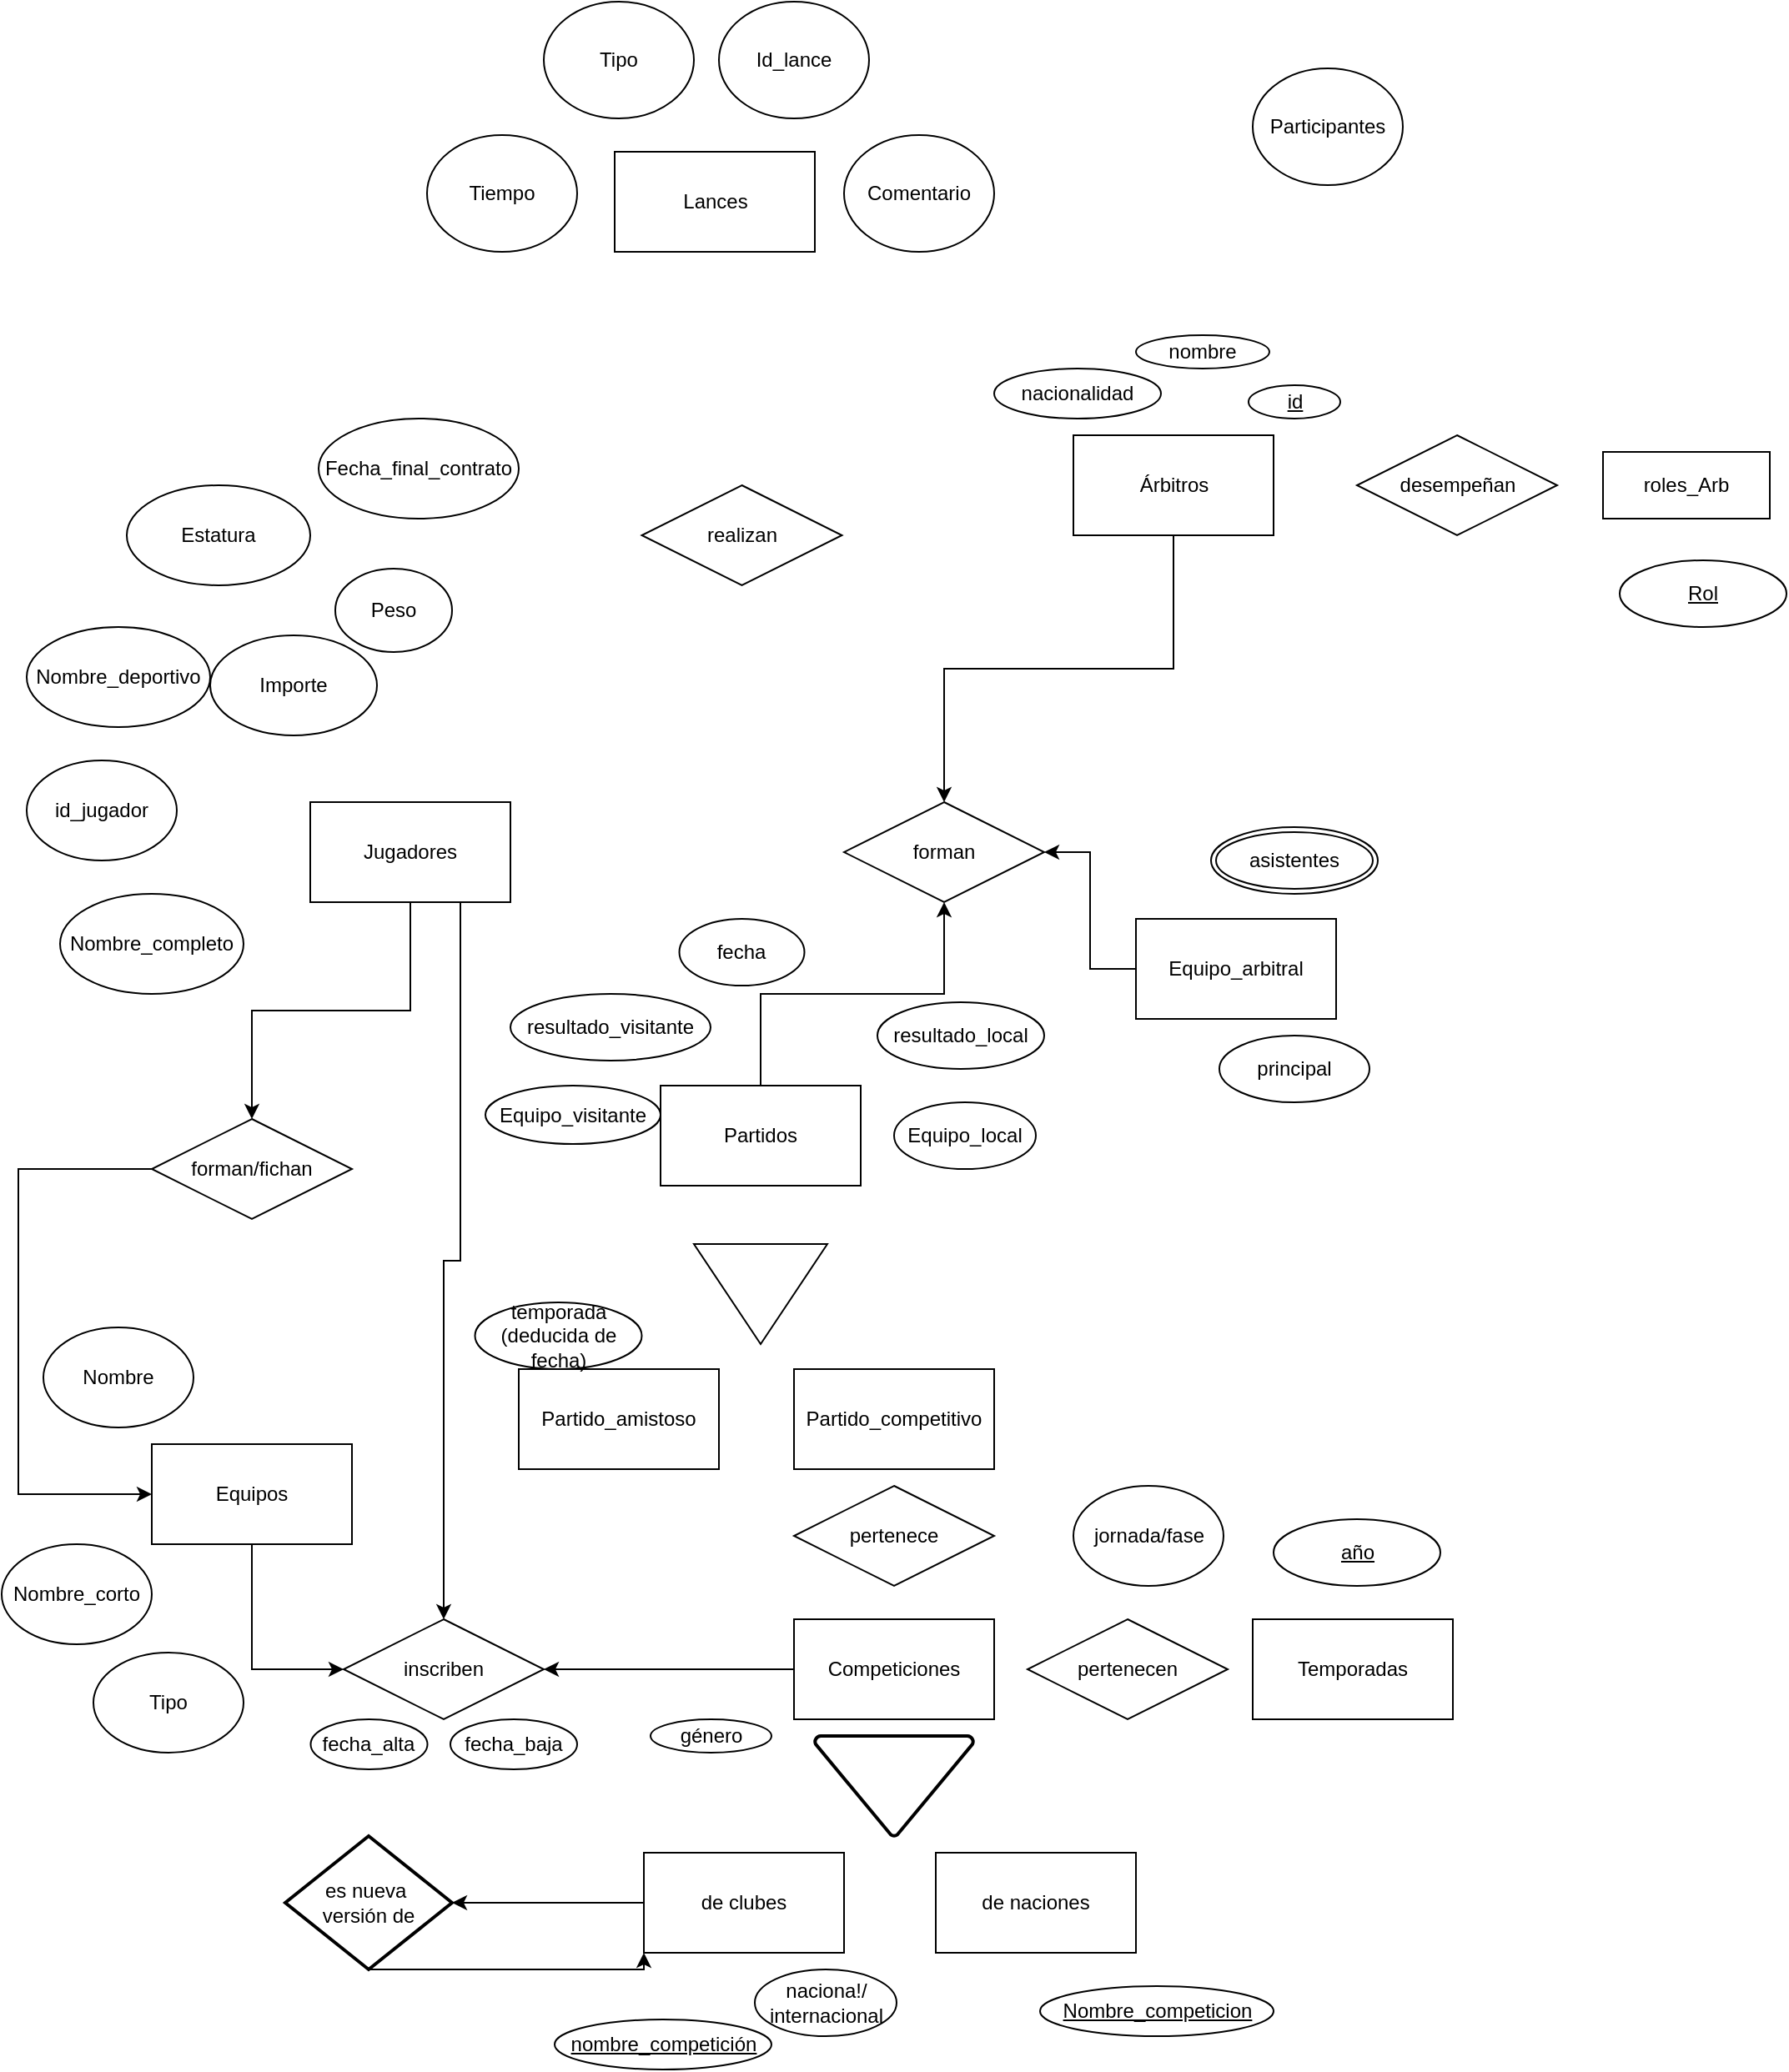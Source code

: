 <mxfile version="25.0.1" pages="2">
  <diagram id="R2lEEEUBdFMjLlhIrx00" name="Page-1">
    <mxGraphModel dx="774" dy="3295" grid="1" gridSize="10" guides="1" tooltips="1" connect="1" arrows="1" fold="1" page="1" pageScale="1" pageWidth="850" pageHeight="1100" math="0" shadow="0" extFonts="Permanent Marker^https://fonts.googleapis.com/css?family=Permanent+Marker">
      <root>
        <mxCell id="0" />
        <mxCell id="1" parent="0" />
        <mxCell id="Gta5DQi-riPikVPDDbvj-13" style="edgeStyle=orthogonalEdgeStyle;rounded=0;orthogonalLoop=1;jettySize=auto;html=1;entryX=0.5;entryY=1;entryDx=0;entryDy=0;" edge="1" parent="1" source="04urakdWcX9fBKobl6bI-1" target="YFh-IGeQEtQM-p5CWIq_-23">
          <mxGeometry relative="1" as="geometry" />
        </mxCell>
        <mxCell id="04urakdWcX9fBKobl6bI-1" value="Partidos" style="rounded=0;whiteSpace=wrap;html=1;" parent="1" vertex="1">
          <mxGeometry x="395" y="-600" width="120" height="60" as="geometry" />
        </mxCell>
        <mxCell id="04urakdWcX9fBKobl6bI-2" value="Equipos" style="rounded=0;whiteSpace=wrap;html=1;" parent="1" vertex="1">
          <mxGeometry x="90" y="-385" width="120" height="60" as="geometry" />
        </mxCell>
        <mxCell id="04urakdWcX9fBKobl6bI-4" value="Equipo_local" style="ellipse;whiteSpace=wrap;html=1;" parent="1" vertex="1">
          <mxGeometry x="535" y="-590" width="85" height="40" as="geometry" />
        </mxCell>
        <mxCell id="04urakdWcX9fBKobl6bI-5" value="Equipo_visitante" style="ellipse;whiteSpace=wrap;html=1;" parent="1" vertex="1">
          <mxGeometry x="290" y="-600" width="105" height="35" as="geometry" />
        </mxCell>
        <mxCell id="04urakdWcX9fBKobl6bI-6" value="Nombre" style="ellipse;whiteSpace=wrap;html=1;" parent="1" vertex="1">
          <mxGeometry x="25" y="-455" width="90" height="60" as="geometry" />
        </mxCell>
        <mxCell id="04urakdWcX9fBKobl6bI-7" value="Nombre_corto" style="ellipse;whiteSpace=wrap;html=1;" parent="1" vertex="1">
          <mxGeometry y="-325" width="90" height="60" as="geometry" />
        </mxCell>
        <mxCell id="04urakdWcX9fBKobl6bI-8" value="Tipo" style="ellipse;whiteSpace=wrap;html=1;" parent="1" vertex="1">
          <mxGeometry x="55" y="-260" width="90" height="60" as="geometry" />
        </mxCell>
        <mxCell id="Gta5DQi-riPikVPDDbvj-16" style="edgeStyle=orthogonalEdgeStyle;rounded=0;orthogonalLoop=1;jettySize=auto;html=1;exitX=0;exitY=0.5;exitDx=0;exitDy=0;entryX=1;entryY=0.5;entryDx=0;entryDy=0;" edge="1" parent="1" source="04urakdWcX9fBKobl6bI-9" target="Gta5DQi-riPikVPDDbvj-10">
          <mxGeometry relative="1" as="geometry" />
        </mxCell>
        <mxCell id="04urakdWcX9fBKobl6bI-9" value="Competiciones" style="rounded=0;whiteSpace=wrap;html=1;" parent="1" vertex="1">
          <mxGeometry x="475" y="-280" width="120" height="60" as="geometry" />
        </mxCell>
        <mxCell id="04urakdWcX9fBKobl6bI-11" value="Temporadas" style="rounded=0;whiteSpace=wrap;html=1;" parent="1" vertex="1">
          <mxGeometry x="750" y="-280" width="120" height="60" as="geometry" />
        </mxCell>
        <mxCell id="04urakdWcX9fBKobl6bI-12" value="Participantes" style="ellipse;whiteSpace=wrap;html=1;" parent="1" vertex="1">
          <mxGeometry x="750" y="-1210" width="90" height="70" as="geometry" />
        </mxCell>
        <mxCell id="Gta5DQi-riPikVPDDbvj-1" style="edgeStyle=orthogonalEdgeStyle;rounded=0;orthogonalLoop=1;jettySize=auto;html=1;exitX=0.5;exitY=1;exitDx=0;exitDy=0;entryX=0.5;entryY=0;entryDx=0;entryDy=0;" edge="1" parent="1" source="04urakdWcX9fBKobl6bI-15" target="YFh-IGeQEtQM-p5CWIq_-23">
          <mxGeometry relative="1" as="geometry" />
        </mxCell>
        <mxCell id="04urakdWcX9fBKobl6bI-15" value="Árbitros" style="rounded=0;whiteSpace=wrap;html=1;" parent="1" vertex="1">
          <mxGeometry x="642.5" y="-990" width="120" height="60" as="geometry" />
        </mxCell>
        <mxCell id="Gta5DQi-riPikVPDDbvj-14" style="edgeStyle=orthogonalEdgeStyle;rounded=0;orthogonalLoop=1;jettySize=auto;html=1;exitX=0;exitY=0.5;exitDx=0;exitDy=0;entryX=1;entryY=0.5;entryDx=0;entryDy=0;" edge="1" parent="1" source="04urakdWcX9fBKobl6bI-16" target="YFh-IGeQEtQM-p5CWIq_-23">
          <mxGeometry relative="1" as="geometry" />
        </mxCell>
        <mxCell id="04urakdWcX9fBKobl6bI-16" value="Equipo_arbitral" style="rounded=0;whiteSpace=wrap;html=1;" parent="1" vertex="1">
          <mxGeometry x="680" y="-700" width="120" height="60" as="geometry" />
        </mxCell>
        <mxCell id="YFh-IGeQEtQM-p5CWIq_-21" style="edgeStyle=orthogonalEdgeStyle;rounded=0;orthogonalLoop=1;jettySize=auto;html=1;exitX=0.5;exitY=1;exitDx=0;exitDy=0;entryX=0.5;entryY=0;entryDx=0;entryDy=0;" edge="1" parent="1" source="04urakdWcX9fBKobl6bI-17" target="YFh-IGeQEtQM-p5CWIq_-20">
          <mxGeometry relative="1" as="geometry" />
        </mxCell>
        <mxCell id="Gta5DQi-riPikVPDDbvj-15" style="edgeStyle=orthogonalEdgeStyle;rounded=0;orthogonalLoop=1;jettySize=auto;html=1;exitX=0.75;exitY=1;exitDx=0;exitDy=0;entryX=0.5;entryY=0;entryDx=0;entryDy=0;" edge="1" parent="1" source="04urakdWcX9fBKobl6bI-17" target="Gta5DQi-riPikVPDDbvj-10">
          <mxGeometry relative="1" as="geometry" />
        </mxCell>
        <mxCell id="04urakdWcX9fBKobl6bI-17" value="Jugadores" style="rounded=0;whiteSpace=wrap;html=1;" parent="1" vertex="1">
          <mxGeometry x="185" y="-770" width="120" height="60" as="geometry" />
        </mxCell>
        <mxCell id="04urakdWcX9fBKobl6bI-18" value="Nombre_completo" style="ellipse;whiteSpace=wrap;html=1;" parent="1" vertex="1">
          <mxGeometry x="35" y="-715" width="110" height="60" as="geometry" />
        </mxCell>
        <mxCell id="04urakdWcX9fBKobl6bI-19" value="Nombre_deportivo" style="ellipse;whiteSpace=wrap;html=1;" parent="1" vertex="1">
          <mxGeometry x="15" y="-875" width="110" height="60" as="geometry" />
        </mxCell>
        <mxCell id="04urakdWcX9fBKobl6bI-20" value="id_jugador" style="ellipse;whiteSpace=wrap;html=1;" parent="1" vertex="1">
          <mxGeometry x="15" y="-795" width="90" height="60" as="geometry" />
        </mxCell>
        <mxCell id="04urakdWcX9fBKobl6bI-21" value="Peso" style="ellipse;whiteSpace=wrap;html=1;" parent="1" vertex="1">
          <mxGeometry x="200" y="-910" width="70" height="50" as="geometry" />
        </mxCell>
        <mxCell id="04urakdWcX9fBKobl6bI-22" value="Estatura" style="ellipse;whiteSpace=wrap;html=1;" parent="1" vertex="1">
          <mxGeometry x="75" y="-960" width="110" height="60" as="geometry" />
        </mxCell>
        <mxCell id="04urakdWcX9fBKobl6bI-23" value="Fecha_final_contrato" style="ellipse;whiteSpace=wrap;html=1;" parent="1" vertex="1">
          <mxGeometry x="190" y="-1000" width="120" height="60" as="geometry" />
        </mxCell>
        <mxCell id="04urakdWcX9fBKobl6bI-24" value="Importe" style="ellipse;whiteSpace=wrap;html=1;" parent="1" vertex="1">
          <mxGeometry x="125" y="-870" width="100" height="60" as="geometry" />
        </mxCell>
        <mxCell id="04urakdWcX9fBKobl6bI-25" value="Lances" style="rounded=0;whiteSpace=wrap;html=1;" parent="1" vertex="1">
          <mxGeometry x="367.5" y="-1160" width="120" height="60" as="geometry" />
        </mxCell>
        <mxCell id="04urakdWcX9fBKobl6bI-26" value="Tipo" style="ellipse;whiteSpace=wrap;html=1;" parent="1" vertex="1">
          <mxGeometry x="325" y="-1250" width="90" height="70" as="geometry" />
        </mxCell>
        <mxCell id="04urakdWcX9fBKobl6bI-27" value="Tiempo" style="ellipse;whiteSpace=wrap;html=1;" parent="1" vertex="1">
          <mxGeometry x="255" y="-1170" width="90" height="70" as="geometry" />
        </mxCell>
        <mxCell id="04urakdWcX9fBKobl6bI-28" value="Id_lance" style="ellipse;whiteSpace=wrap;html=1;" parent="1" vertex="1">
          <mxGeometry x="430" y="-1250" width="90" height="70" as="geometry" />
        </mxCell>
        <mxCell id="04urakdWcX9fBKobl6bI-29" value="Comentario" style="ellipse;whiteSpace=wrap;html=1;" parent="1" vertex="1">
          <mxGeometry x="505" y="-1170" width="90" height="70" as="geometry" />
        </mxCell>
        <mxCell id="inNDsGXoUcWYAkGI4Rf3-1" value="fecha" style="ellipse;whiteSpace=wrap;html=1;" parent="1" vertex="1">
          <mxGeometry x="406.25" y="-700" width="75" height="40" as="geometry" />
        </mxCell>
        <mxCell id="inNDsGXoUcWYAkGI4Rf3-2" value="resultado_local" style="ellipse;whiteSpace=wrap;html=1;" parent="1" vertex="1">
          <mxGeometry x="525" y="-650" width="100" height="40" as="geometry" />
        </mxCell>
        <mxCell id="inNDsGXoUcWYAkGI4Rf3-3" value="jornada/fase" style="ellipse;whiteSpace=wrap;html=1;" parent="1" vertex="1">
          <mxGeometry x="642.5" y="-360" width="90" height="60" as="geometry" />
        </mxCell>
        <mxCell id="inNDsGXoUcWYAkGI4Rf3-6" value="resultado_visitante" style="ellipse;whiteSpace=wrap;html=1;" parent="1" vertex="1">
          <mxGeometry x="305" y="-655" width="120" height="40" as="geometry" />
        </mxCell>
        <mxCell id="inNDsGXoUcWYAkGI4Rf3-9" value="" style="triangle;whiteSpace=wrap;html=1;rotation=90;" parent="1" vertex="1">
          <mxGeometry x="425" y="-515" width="60" height="80" as="geometry" />
        </mxCell>
        <mxCell id="inNDsGXoUcWYAkGI4Rf3-10" value="Partido_competitivo" style="rounded=0;whiteSpace=wrap;html=1;" parent="1" vertex="1">
          <mxGeometry x="475" y="-430" width="120" height="60" as="geometry" />
        </mxCell>
        <mxCell id="inNDsGXoUcWYAkGI4Rf3-11" value="Partido_amistoso" style="rounded=0;whiteSpace=wrap;html=1;" parent="1" vertex="1">
          <mxGeometry x="310" y="-430" width="120" height="60" as="geometry" />
        </mxCell>
        <mxCell id="YFh-IGeQEtQM-p5CWIq_-4" value="" style="strokeWidth=2;html=1;shape=mxgraph.flowchart.merge_or_storage;whiteSpace=wrap;" vertex="1" parent="1">
          <mxGeometry x="487.5" y="-210" width="95" height="60" as="geometry" />
        </mxCell>
        <mxCell id="YFh-IGeQEtQM-p5CWIq_-5" value="género" style="ellipse;whiteSpace=wrap;html=1;" vertex="1" parent="1">
          <mxGeometry x="389" y="-220" width="72.5" height="20" as="geometry" />
        </mxCell>
        <mxCell id="YFh-IGeQEtQM-p5CWIq_-7" value="de naciones" style="rounded=0;whiteSpace=wrap;html=1;" vertex="1" parent="1">
          <mxGeometry x="560" y="-140" width="120" height="60" as="geometry" />
        </mxCell>
        <mxCell id="YFh-IGeQEtQM-p5CWIq_-8" value="de clubes" style="rounded=0;whiteSpace=wrap;html=1;" vertex="1" parent="1">
          <mxGeometry x="385" y="-140" width="120" height="60" as="geometry" />
        </mxCell>
        <mxCell id="YFh-IGeQEtQM-p5CWIq_-10" value="naciona!/&lt;div&gt;internacional&lt;/div&gt;" style="ellipse;whiteSpace=wrap;html=1;" vertex="1" parent="1">
          <mxGeometry x="451.5" y="-70" width="85" height="40" as="geometry" />
        </mxCell>
        <mxCell id="YFh-IGeQEtQM-p5CWIq_-13" style="edgeStyle=orthogonalEdgeStyle;rounded=0;orthogonalLoop=1;jettySize=auto;html=1;exitX=0.5;exitY=1;exitDx=0;exitDy=0;exitPerimeter=0;entryX=0;entryY=1;entryDx=0;entryDy=0;" edge="1" parent="1" source="YFh-IGeQEtQM-p5CWIq_-11" target="YFh-IGeQEtQM-p5CWIq_-8">
          <mxGeometry relative="1" as="geometry">
            <Array as="points">
              <mxPoint x="385" y="-70" />
            </Array>
          </mxGeometry>
        </mxCell>
        <mxCell id="YFh-IGeQEtQM-p5CWIq_-11" value="es nueva&amp;nbsp;&lt;div&gt;versión de&lt;/div&gt;" style="strokeWidth=2;html=1;shape=mxgraph.flowchart.decision;whiteSpace=wrap;" vertex="1" parent="1">
          <mxGeometry x="170" y="-150" width="100" height="80" as="geometry" />
        </mxCell>
        <mxCell id="YFh-IGeQEtQM-p5CWIq_-14" style="edgeStyle=orthogonalEdgeStyle;rounded=0;orthogonalLoop=1;jettySize=auto;html=1;exitX=0;exitY=0.5;exitDx=0;exitDy=0;entryX=1;entryY=0.5;entryDx=0;entryDy=0;entryPerimeter=0;" edge="1" parent="1" source="YFh-IGeQEtQM-p5CWIq_-8" target="YFh-IGeQEtQM-p5CWIq_-11">
          <mxGeometry relative="1" as="geometry" />
        </mxCell>
        <mxCell id="YFh-IGeQEtQM-p5CWIq_-15" value="temporada&lt;div&gt;(deducida de fecha)&lt;/div&gt;" style="ellipse;whiteSpace=wrap;html=1;" vertex="1" parent="1">
          <mxGeometry x="283.75" y="-470" width="100" height="40" as="geometry" />
        </mxCell>
        <mxCell id="YFh-IGeQEtQM-p5CWIq_-22" style="edgeStyle=orthogonalEdgeStyle;rounded=0;orthogonalLoop=1;jettySize=auto;html=1;exitX=0;exitY=0.5;exitDx=0;exitDy=0;entryX=0;entryY=0.5;entryDx=0;entryDy=0;" edge="1" parent="1" source="YFh-IGeQEtQM-p5CWIq_-20" target="04urakdWcX9fBKobl6bI-2">
          <mxGeometry relative="1" as="geometry">
            <Array as="points">
              <mxPoint x="85" y="-550" />
              <mxPoint x="10" y="-550" />
              <mxPoint x="10" y="-355" />
            </Array>
          </mxGeometry>
        </mxCell>
        <mxCell id="YFh-IGeQEtQM-p5CWIq_-20" value="forman/fichan" style="shape=rhombus;perimeter=rhombusPerimeter;whiteSpace=wrap;html=1;align=center;" vertex="1" parent="1">
          <mxGeometry x="90" y="-580" width="120" height="60" as="geometry" />
        </mxCell>
        <mxCell id="YFh-IGeQEtQM-p5CWIq_-23" value="forman" style="shape=rhombus;perimeter=rhombusPerimeter;whiteSpace=wrap;html=1;align=center;" vertex="1" parent="1">
          <mxGeometry x="505" y="-770" width="120" height="60" as="geometry" />
        </mxCell>
        <mxCell id="Gta5DQi-riPikVPDDbvj-3" value="realizan" style="shape=rhombus;perimeter=rhombusPerimeter;whiteSpace=wrap;html=1;align=center;" vertex="1" parent="1">
          <mxGeometry x="383.75" y="-960" width="120" height="60" as="geometry" />
        </mxCell>
        <mxCell id="Gta5DQi-riPikVPDDbvj-4" value="principal" style="ellipse;whiteSpace=wrap;html=1;" vertex="1" parent="1">
          <mxGeometry x="730" y="-630" width="90" height="40" as="geometry" />
        </mxCell>
        <mxCell id="Gta5DQi-riPikVPDDbvj-6" value="asistentes" style="ellipse;shape=doubleEllipse;margin=3;whiteSpace=wrap;html=1;align=center;" vertex="1" parent="1">
          <mxGeometry x="725" y="-755" width="100" height="40" as="geometry" />
        </mxCell>
        <mxCell id="Gta5DQi-riPikVPDDbvj-8" value="roles_Arb" style="whiteSpace=wrap;html=1;align=center;" vertex="1" parent="1">
          <mxGeometry x="960" y="-980" width="100" height="40" as="geometry" />
        </mxCell>
        <mxCell id="Gta5DQi-riPikVPDDbvj-9" value="Rol" style="ellipse;whiteSpace=wrap;html=1;align=center;fontStyle=4;" vertex="1" parent="1">
          <mxGeometry x="970" y="-915" width="100" height="40" as="geometry" />
        </mxCell>
        <mxCell id="Gta5DQi-riPikVPDDbvj-10" value="inscriben" style="shape=rhombus;perimeter=rhombusPerimeter;whiteSpace=wrap;html=1;align=center;" vertex="1" parent="1">
          <mxGeometry x="205" y="-280" width="120" height="60" as="geometry" />
        </mxCell>
        <mxCell id="Gta5DQi-riPikVPDDbvj-11" style="edgeStyle=orthogonalEdgeStyle;rounded=0;orthogonalLoop=1;jettySize=auto;html=1;exitX=0.5;exitY=1;exitDx=0;exitDy=0;entryX=0;entryY=0.5;entryDx=0;entryDy=0;" edge="1" parent="1" source="04urakdWcX9fBKobl6bI-2" target="Gta5DQi-riPikVPDDbvj-10">
          <mxGeometry relative="1" as="geometry" />
        </mxCell>
        <mxCell id="Gta5DQi-riPikVPDDbvj-18" value="desempeñan" style="shape=rhombus;perimeter=rhombusPerimeter;whiteSpace=wrap;html=1;align=center;" vertex="1" parent="1">
          <mxGeometry x="812.5" y="-990" width="120" height="60" as="geometry" />
        </mxCell>
        <mxCell id="Gta5DQi-riPikVPDDbvj-19" value="pertenecen" style="shape=rhombus;perimeter=rhombusPerimeter;whiteSpace=wrap;html=1;align=center;" vertex="1" parent="1">
          <mxGeometry x="615" y="-280" width="120" height="60" as="geometry" />
        </mxCell>
        <mxCell id="Gta5DQi-riPikVPDDbvj-20" value="año" style="ellipse;whiteSpace=wrap;html=1;align=center;fontStyle=4;" vertex="1" parent="1">
          <mxGeometry x="762.5" y="-340" width="100" height="40" as="geometry" />
        </mxCell>
        <mxCell id="Gta5DQi-riPikVPDDbvj-22" value="pertenece" style="shape=rhombus;perimeter=rhombusPerimeter;whiteSpace=wrap;html=1;align=center;" vertex="1" parent="1">
          <mxGeometry x="475" y="-360" width="120" height="60" as="geometry" />
        </mxCell>
        <mxCell id="Gta5DQi-riPikVPDDbvj-24" value="nombre_competición" style="ellipse;whiteSpace=wrap;html=1;align=center;fontStyle=4;" vertex="1" parent="1">
          <mxGeometry x="331.5" y="-40" width="130" height="30" as="geometry" />
        </mxCell>
        <mxCell id="Gta5DQi-riPikVPDDbvj-26" value="Nombre_competicion" style="ellipse;whiteSpace=wrap;html=1;align=center;fontStyle=4;" vertex="1" parent="1">
          <mxGeometry x="622.5" y="-60" width="140" height="30" as="geometry" />
        </mxCell>
        <mxCell id="Gta5DQi-riPikVPDDbvj-27" value="nacionalidad" style="ellipse;whiteSpace=wrap;html=1;align=center;" vertex="1" parent="1">
          <mxGeometry x="595" y="-1030" width="100" height="30" as="geometry" />
        </mxCell>
        <mxCell id="Gta5DQi-riPikVPDDbvj-28" value="id" style="ellipse;whiteSpace=wrap;html=1;align=center;fontStyle=4;" vertex="1" parent="1">
          <mxGeometry x="747.5" y="-1020" width="55" height="20" as="geometry" />
        </mxCell>
        <mxCell id="Gta5DQi-riPikVPDDbvj-29" value="nombre" style="ellipse;whiteSpace=wrap;html=1;align=center;" vertex="1" parent="1">
          <mxGeometry x="680" y="-1050" width="80" height="20" as="geometry" />
        </mxCell>
        <mxCell id="Gta5DQi-riPikVPDDbvj-33" value="fecha_alta" style="ellipse;whiteSpace=wrap;html=1;align=center;" vertex="1" parent="1">
          <mxGeometry x="185.25" y="-220" width="70" height="30" as="geometry" />
        </mxCell>
        <mxCell id="Gta5DQi-riPikVPDDbvj-35" value="fecha_baja" style="ellipse;whiteSpace=wrap;html=1;align=center;" vertex="1" parent="1">
          <mxGeometry x="269" y="-220" width="76" height="30" as="geometry" />
        </mxCell>
      </root>
    </mxGraphModel>
  </diagram>
  <diagram id="UOu0zwOPBb_SiSx9JhJ9" name="Página-2">
    <mxGraphModel grid="1" page="1" gridSize="10" guides="1" tooltips="1" connect="1" arrows="1" fold="1" pageScale="1" pageWidth="827" pageHeight="1169" math="0" shadow="0">
      <root>
        <mxCell id="0" />
        <mxCell id="1" parent="0" />
      </root>
    </mxGraphModel>
  </diagram>
</mxfile>

